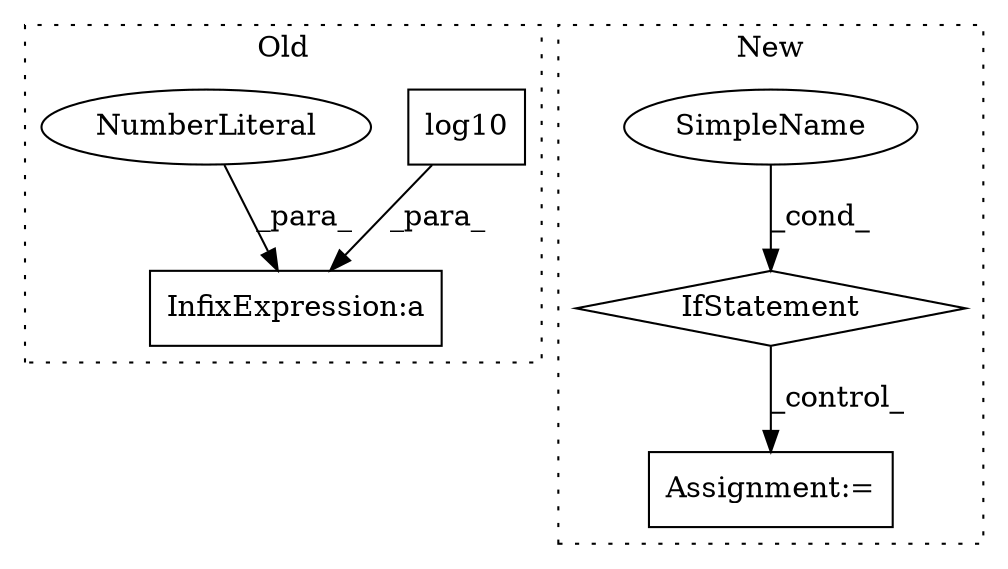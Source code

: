 digraph G {
subgraph cluster0 {
1 [label="log10" a="32" s="400,417" l="6,1" shape="box"];
3 [label="InfixExpression:a" a="27" s="391" l="3" shape="box"];
4 [label="NumberLiteral" a="34" s="389" l="2" shape="ellipse"];
label = "Old";
style="dotted";
}
subgraph cluster1 {
2 [label="IfStatement" a="25" s="380,387" l="4,2" shape="diamond"];
5 [label="Assignment:=" a="7" s="420" l="2" shape="box"];
6 [label="SimpleName" a="42" s="" l="" shape="ellipse"];
label = "New";
style="dotted";
}
1 -> 3 [label="_para_"];
2 -> 5 [label="_control_"];
4 -> 3 [label="_para_"];
6 -> 2 [label="_cond_"];
}